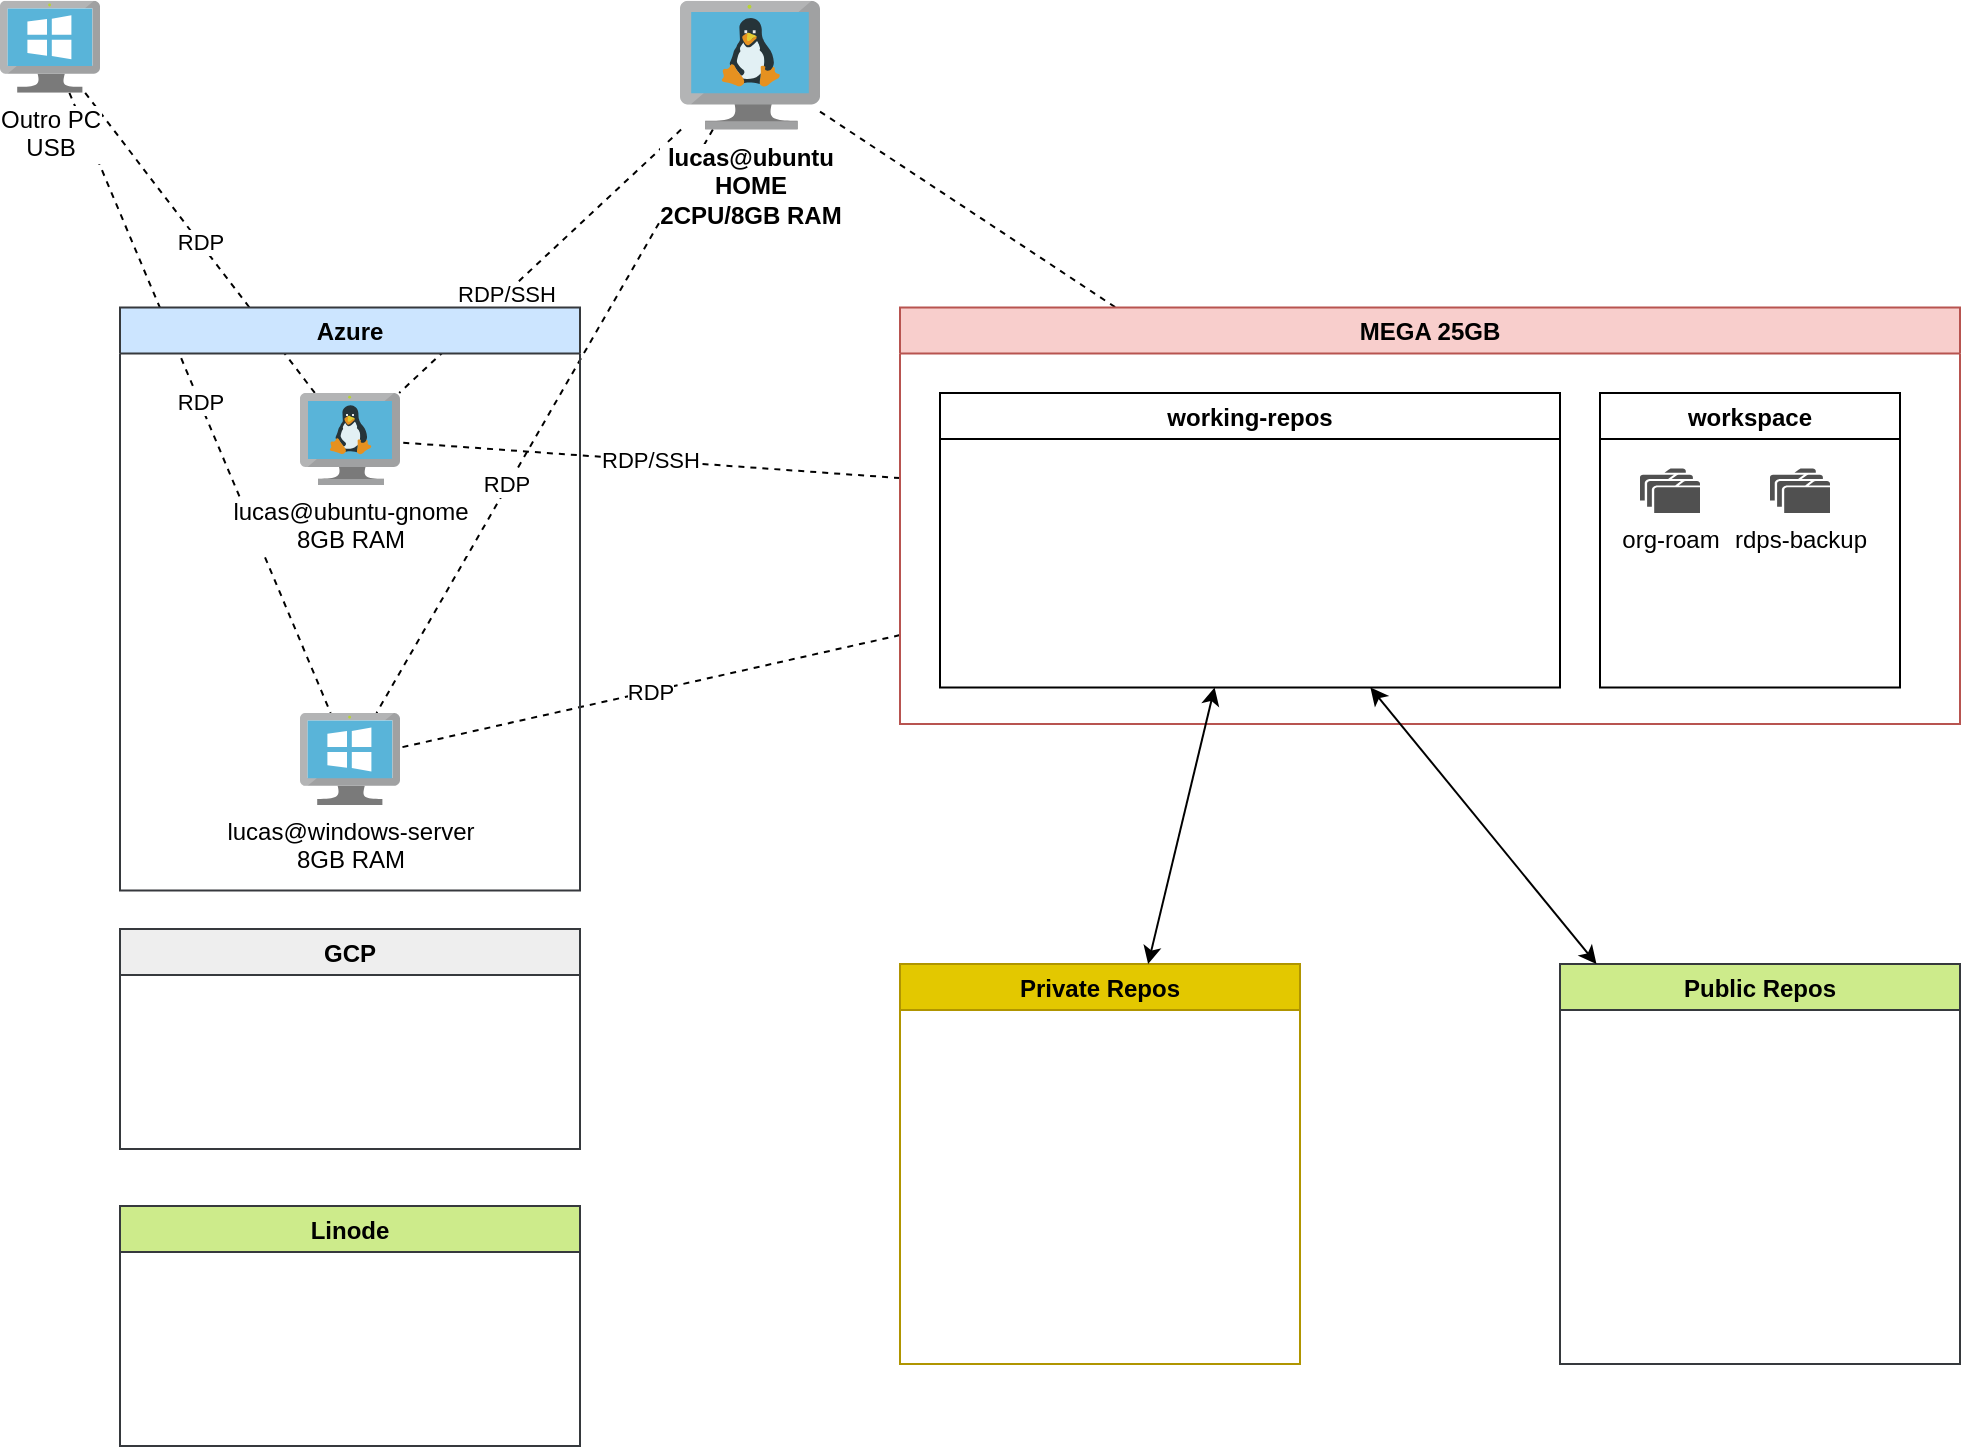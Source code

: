 <mxfile version="14.9.3" type="github" pages="2"><diagram id="l8hXMBHkgcEJcSW0mbfh" name="v1.0"><mxGraphModel dx="2370" dy="1230" grid="1" gridSize="10" guides="1" tooltips="1" connect="1" arrows="1" fold="1" page="1" pageScale="1" pageWidth="1169" pageHeight="827" math="0" shadow="0"><root><mxCell id="0"/><mxCell id="1" parent="0"/><mxCell id="jWXeErdlhxq0BJPQzC9v-24" style="rounded=0;orthogonalLoop=1;jettySize=auto;html=1;dashed=1;endArrow=none;endFill=0;" parent="1" source="jWXeErdlhxq0BJPQzC9v-19" target="jWXeErdlhxq0BJPQzC9v-52" edge="1"><mxGeometry relative="1" as="geometry"/></mxCell><mxCell id="jWXeErdlhxq0BJPQzC9v-25" style="edgeStyle=none;rounded=0;orthogonalLoop=1;jettySize=auto;html=1;dashed=1;endArrow=none;endFill=0;" parent="1" source="jWXeErdlhxq0BJPQzC9v-19" target="jWXeErdlhxq0BJPQzC9v-23" edge="1"><mxGeometry relative="1" as="geometry"/></mxCell><mxCell id="jWXeErdlhxq0BJPQzC9v-35" value="RDP" style="edgeLabel;html=1;align=center;verticalAlign=middle;resizable=0;points=[];" parent="jWXeErdlhxq0BJPQzC9v-25" vertex="1" connectable="0"><mxGeometry x="0.217" y="-1" relative="1" as="geometry"><mxPoint as="offset"/></mxGeometry></mxCell><mxCell id="jWXeErdlhxq0BJPQzC9v-26" style="edgeStyle=none;rounded=0;orthogonalLoop=1;jettySize=auto;html=1;dashed=1;endArrow=none;endFill=0;" parent="1" source="jWXeErdlhxq0BJPQzC9v-19" target="jWXeErdlhxq0BJPQzC9v-22" edge="1"><mxGeometry relative="1" as="geometry"/></mxCell><mxCell id="jWXeErdlhxq0BJPQzC9v-34" value="RDP/SSH" style="edgeLabel;html=1;align=center;verticalAlign=middle;resizable=0;points=[];" parent="jWXeErdlhxq0BJPQzC9v-26" vertex="1" connectable="0"><mxGeometry x="0.25" y="-1" relative="1" as="geometry"><mxPoint x="1" as="offset"/></mxGeometry></mxCell><mxCell id="jWXeErdlhxq0BJPQzC9v-19" value="lucas@ubuntu&lt;br&gt;HOME&lt;br&gt;2CPU/8GB RAM" style="aspect=fixed;html=1;points=[];align=center;image;fontSize=12;image=img/lib/mscae/VM_Linux.svg;fontStyle=1" parent="1" vertex="1"><mxGeometry x="390" y="88.4" width="70" height="64.4" as="geometry"/></mxCell><mxCell id="jWXeErdlhxq0BJPQzC9v-27" value="RDP" style="edgeStyle=none;rounded=0;orthogonalLoop=1;jettySize=auto;html=1;dashed=1;endArrow=none;endFill=0;" parent="1" source="jWXeErdlhxq0BJPQzC9v-52" target="jWXeErdlhxq0BJPQzC9v-23" edge="1"><mxGeometry relative="1" as="geometry"><mxPoint x="550" y="384" as="sourcePoint"/></mxGeometry></mxCell><mxCell id="jWXeErdlhxq0BJPQzC9v-28" value="RDP/SSH" style="edgeStyle=none;rounded=0;orthogonalLoop=1;jettySize=auto;html=1;dashed=1;endArrow=none;endFill=0;" parent="1" source="jWXeErdlhxq0BJPQzC9v-52" target="jWXeErdlhxq0BJPQzC9v-22" edge="1"><mxGeometry relative="1" as="geometry"/></mxCell><mxCell id="jWXeErdlhxq0BJPQzC9v-39" value="RDP" style="edgeStyle=none;rounded=0;jumpStyle=none;orthogonalLoop=1;jettySize=auto;html=1;endArrow=none;endFill=0;dashed=1;" parent="1" source="jWXeErdlhxq0BJPQzC9v-38" target="jWXeErdlhxq0BJPQzC9v-22" edge="1"><mxGeometry relative="1" as="geometry"/></mxCell><mxCell id="jWXeErdlhxq0BJPQzC9v-40" value="RDP" style="edgeStyle=none;rounded=0;jumpStyle=none;orthogonalLoop=1;jettySize=auto;html=1;dashed=1;endArrow=none;endFill=0;" parent="1" source="jWXeErdlhxq0BJPQzC9v-38" target="jWXeErdlhxq0BJPQzC9v-23" edge="1"><mxGeometry relative="1" as="geometry"/></mxCell><mxCell id="jWXeErdlhxq0BJPQzC9v-38" value="Outro PC&lt;br&gt;USB" style="aspect=fixed;html=1;points=[];align=center;image;fontSize=12;image=img/lib/mscae/VirtualMachineWindows.svg;" parent="1" vertex="1"><mxGeometry x="50" y="88.4" width="50" height="46" as="geometry"/></mxCell><mxCell id="jWXeErdlhxq0BJPQzC9v-42" value="Azure" style="swimlane;fillColor=#cce5ff;strokeColor=#36393d;" parent="1" vertex="1"><mxGeometry x="110" y="241.73" width="230" height="291.5" as="geometry"><mxRectangle x="570" y="350" width="130" height="23" as="alternateBounds"/></mxGeometry></mxCell><mxCell id="jWXeErdlhxq0BJPQzC9v-23" value="lucas@windows-server&lt;br&gt;8GB RAM&lt;br&gt;" style="aspect=fixed;html=1;points=[];align=center;image;fontSize=12;image=img/lib/mscae/VirtualMachineWindows.svg;" parent="jWXeErdlhxq0BJPQzC9v-42" vertex="1"><mxGeometry x="90" y="202.75" width="50" height="46" as="geometry"/></mxCell><mxCell id="jWXeErdlhxq0BJPQzC9v-22" value="lucas@ubuntu-gnome&lt;br&gt;8GB RAM" style="aspect=fixed;html=1;points=[];align=center;image;fontSize=12;image=img/lib/mscae/VM_Linux.svg;" parent="jWXeErdlhxq0BJPQzC9v-42" vertex="1"><mxGeometry x="90" y="42.75" width="50" height="46" as="geometry"/></mxCell><mxCell id="jWXeErdlhxq0BJPQzC9v-52" value="MEGA 25GB" style="swimlane;rounded=0;sketch=0;fillColor=#f8cecc;strokeColor=#b85450;" parent="1" vertex="1"><mxGeometry x="500" y="241.73" width="530" height="208.27" as="geometry"><mxRectangle x="1000" y="360.75" width="100" height="23" as="alternateBounds"/></mxGeometry></mxCell><mxCell id="jWXeErdlhxq0BJPQzC9v-45" value="working-repos" style="swimlane;rounded=0;sketch=0;" parent="jWXeErdlhxq0BJPQzC9v-52" vertex="1"><mxGeometry x="20" y="42.75" width="310" height="147.25" as="geometry"/></mxCell><mxCell id="jWXeErdlhxq0BJPQzC9v-48" value="workspace" style="swimlane;rounded=0;sketch=0;" parent="jWXeErdlhxq0BJPQzC9v-52" vertex="1"><mxGeometry x="350" y="42.75" width="150" height="147.25" as="geometry"/></mxCell><mxCell id="jWXeErdlhxq0BJPQzC9v-49" value="org-roam" style="pointerEvents=1;shadow=0;dashed=0;html=1;strokeColor=none;fillColor=#505050;labelPosition=center;verticalLabelPosition=bottom;verticalAlign=top;outlineConnect=0;align=center;shape=mxgraph.office.concepts.folders;" parent="jWXeErdlhxq0BJPQzC9v-48" vertex="1"><mxGeometry x="20" y="37.75" width="30" height="22.25" as="geometry"/></mxCell><mxCell id="jWXeErdlhxq0BJPQzC9v-50" value="rdps-backup" style="pointerEvents=1;shadow=0;dashed=0;html=1;strokeColor=none;fillColor=#505050;labelPosition=center;verticalLabelPosition=bottom;verticalAlign=top;outlineConnect=0;align=center;shape=mxgraph.office.concepts.folders;" parent="jWXeErdlhxq0BJPQzC9v-48" vertex="1"><mxGeometry x="85" y="37.75" width="30" height="22.25" as="geometry"/></mxCell><mxCell id="jWXeErdlhxq0BJPQzC9v-53" value="Public Repos" style="swimlane;rounded=0;sketch=0;fillColor=#cdeb8b;strokeColor=#36393d;" parent="1" vertex="1"><mxGeometry x="830" y="570" width="200" height="200" as="geometry"/></mxCell><mxCell id="jWXeErdlhxq0BJPQzC9v-54" value="Private Repos" style="swimlane;rounded=0;sketch=0;fillColor=#e3c800;strokeColor=#B09500;fontColor=#000000;" parent="1" vertex="1"><mxGeometry x="500" y="570" width="200" height="200" as="geometry"/></mxCell><mxCell id="jWXeErdlhxq0BJPQzC9v-55" value="GCP" style="swimlane;rounded=0;sketch=0;fillColor=#eeeeee;strokeColor=#36393d;" parent="1" vertex="1"><mxGeometry x="110" y="552.5" width="230" height="110" as="geometry"/></mxCell><mxCell id="jWXeErdlhxq0BJPQzC9v-56" value="Linode" style="swimlane;rounded=0;sketch=0;fillColor=#cdeb8b;strokeColor=#36393d;" parent="1" vertex="1"><mxGeometry x="110" y="690.98" width="230" height="120" as="geometry"/></mxCell><mxCell id="n6Ci7a-YUigZMKdr1awA-2" style="rounded=0;orthogonalLoop=1;jettySize=auto;html=1;startArrow=classic;startFill=1;" edge="1" parent="1" source="jWXeErdlhxq0BJPQzC9v-45" target="jWXeErdlhxq0BJPQzC9v-54"><mxGeometry relative="1" as="geometry"/></mxCell><mxCell id="n6Ci7a-YUigZMKdr1awA-3" style="edgeStyle=none;rounded=0;orthogonalLoop=1;jettySize=auto;html=1;startArrow=classic;startFill=1;" edge="1" parent="1" source="jWXeErdlhxq0BJPQzC9v-45" target="jWXeErdlhxq0BJPQzC9v-53"><mxGeometry relative="1" as="geometry"/></mxCell></root></mxGraphModel></diagram><diagram name="v2.0-build" id="aOQFyEy09MozSaqDIXSb"><mxGraphModel dx="694" dy="353" grid="0" gridSize="10" guides="1" tooltips="1" connect="1" arrows="1" fold="1" page="1" pageScale="1" pageWidth="1169" pageHeight="827" math="0" shadow="0">&#xa;      <root>&#xa;        <mxCell id="8Qim7jj_N2Yh6wx6hMxX-0"/>&#xa;        <mxCell id="8Qim7jj_N2Yh6wx6hMxX-1" parent="8Qim7jj_N2Yh6wx6hMxX-0"/>&#xa;        <mxCell id="8Qim7jj_N2Yh6wx6hMxX-11" style="orthogonalLoop=1;jettySize=auto;html=1;dashed=1;endArrow=none;endFill=0;" edge="1" parent="8Qim7jj_N2Yh6wx6hMxX-1" source="8Qim7jj_N2Yh6wx6hMxX-16" target="8Qim7jj_N2Yh6wx6hMxX-27">&#xa;          <mxGeometry relative="1" as="geometry"/>&#xa;        </mxCell>&#xa;        <mxCell id="8Qim7jj_N2Yh6wx6hMxX-12" style="edgeStyle=none;orthogonalLoop=1;jettySize=auto;html=1;dashed=1;endArrow=none;endFill=0;" edge="1" parent="8Qim7jj_N2Yh6wx6hMxX-1" source="8Qim7jj_N2Yh6wx6hMxX-16" target="8Qim7jj_N2Yh6wx6hMxX-25">&#xa;          <mxGeometry relative="1" as="geometry"/>&#xa;        </mxCell>&#xa;        <mxCell id="8Qim7jj_N2Yh6wx6hMxX-13" value="RDP" style="edgeLabel;html=1;align=center;verticalAlign=middle;resizable=0;points=[];" vertex="1" connectable="0" parent="8Qim7jj_N2Yh6wx6hMxX-12">&#xa;          <mxGeometry x="0.217" y="-1" relative="1" as="geometry">&#xa;            <mxPoint as="offset"/>&#xa;          </mxGeometry>&#xa;        </mxCell>&#xa;        <mxCell id="8Qim7jj_N2Yh6wx6hMxX-14" style="edgeStyle=none;orthogonalLoop=1;jettySize=auto;html=1;dashed=1;endArrow=none;endFill=0;" edge="1" parent="8Qim7jj_N2Yh6wx6hMxX-1" source="8Qim7jj_N2Yh6wx6hMxX-16" target="8Qim7jj_N2Yh6wx6hMxX-26">&#xa;          <mxGeometry relative="1" as="geometry"/>&#xa;        </mxCell>&#xa;        <mxCell id="8Qim7jj_N2Yh6wx6hMxX-15" value="RDP/SSH" style="edgeLabel;html=1;align=center;verticalAlign=middle;resizable=0;points=[];" vertex="1" connectable="0" parent="8Qim7jj_N2Yh6wx6hMxX-14">&#xa;          <mxGeometry x="0.25" y="-1" relative="1" as="geometry">&#xa;            <mxPoint x="1" as="offset"/>&#xa;          </mxGeometry>&#xa;        </mxCell>&#xa;        <mxCell id="8Qim7jj_N2Yh6wx6hMxX-16" value="lucas@ubuntu&lt;br&gt;HOME&lt;br&gt;2CPU/8GB RAM" style="aspect=fixed;html=1;points=[];align=center;image;fontSize=12;image=img/lib/mscae/VM_Linux.svg;fontStyle=1;" vertex="1" parent="8Qim7jj_N2Yh6wx6hMxX-1">&#xa;          <mxGeometry x="376" y="70" width="88" height="80.96" as="geometry"/>&#xa;        </mxCell>&#xa;        <mxCell id="8Qim7jj_N2Yh6wx6hMxX-17" value="RDP" style="edgeStyle=none;orthogonalLoop=1;jettySize=auto;html=1;dashed=1;endArrow=none;endFill=0;" edge="1" parent="8Qim7jj_N2Yh6wx6hMxX-1" source="8Qim7jj_N2Yh6wx6hMxX-27" target="8Qim7jj_N2Yh6wx6hMxX-25">&#xa;          <mxGeometry relative="1" as="geometry">&#xa;            <mxPoint x="420" y="410" as="sourcePoint"/>&#xa;          </mxGeometry>&#xa;        </mxCell>&#xa;        <mxCell id="8Qim7jj_N2Yh6wx6hMxX-18" value="RDP/SSH" style="edgeStyle=none;orthogonalLoop=1;jettySize=auto;html=1;dashed=1;endArrow=none;endFill=0;" edge="1" parent="8Qim7jj_N2Yh6wx6hMxX-1" source="8Qim7jj_N2Yh6wx6hMxX-27" target="8Qim7jj_N2Yh6wx6hMxX-26">&#xa;          <mxGeometry relative="1" as="geometry"/>&#xa;        </mxCell>&#xa;        <mxCell id="8Qim7jj_N2Yh6wx6hMxX-21" value="RDP" style="edgeStyle=none;jumpStyle=none;orthogonalLoop=1;jettySize=auto;html=1;endArrow=none;endFill=0;dashed=1;" edge="1" parent="8Qim7jj_N2Yh6wx6hMxX-1" source="8Qim7jj_N2Yh6wx6hMxX-23" target="8Qim7jj_N2Yh6wx6hMxX-26">&#xa;          <mxGeometry relative="1" as="geometry"/>&#xa;        </mxCell>&#xa;        <mxCell id="8Qim7jj_N2Yh6wx6hMxX-22" value="RDP" style="edgeStyle=none;jumpStyle=none;orthogonalLoop=1;jettySize=auto;html=1;dashed=1;endArrow=none;endFill=0;" edge="1" parent="8Qim7jj_N2Yh6wx6hMxX-1" source="8Qim7jj_N2Yh6wx6hMxX-23" target="8Qim7jj_N2Yh6wx6hMxX-25">&#xa;          <mxGeometry relative="1" as="geometry"/>&#xa;        </mxCell>&#xa;        <mxCell id="8Qim7jj_N2Yh6wx6hMxX-23" value="Outro PC&lt;br&gt;USB" style="aspect=fixed;html=1;points=[];align=center;image;fontSize=12;image=img/lib/mscae/VirtualMachineWindows.svg;" vertex="1" parent="8Qim7jj_N2Yh6wx6hMxX-1">&#xa;          <mxGeometry x="20" y="70" width="87.83" height="80.8" as="geometry"/>&#xa;        </mxCell>&#xa;        <mxCell id="8Qim7jj_N2Yh6wx6hMxX-24" value="Azure" style="swimlane;fillColor=#1ba1e2;strokeColor=#006EAF;fontColor=#ffffff;" vertex="1" parent="8Qim7jj_N2Yh6wx6hMxX-1">&#xa;          <mxGeometry x="120" y="240.75" width="230" height="291.5" as="geometry">&#xa;            <mxRectangle x="570" y="350" width="130" height="23" as="alternateBounds"/>&#xa;          </mxGeometry>&#xa;        </mxCell>&#xa;        <mxCell id="8Qim7jj_N2Yh6wx6hMxX-25" value="lucas@windows-server&lt;br&gt;8GB RAM&lt;br&gt;" style="aspect=fixed;html=1;points=[];align=center;image;fontSize=12;image=img/lib/mscae/VirtualMachineWindows.svg;" vertex="1" parent="8Qim7jj_N2Yh6wx6hMxX-24">&#xa;          <mxGeometry x="90" y="202.75" width="50" height="46" as="geometry"/>&#xa;        </mxCell>&#xa;        <mxCell id="8Qim7jj_N2Yh6wx6hMxX-26" value="lucas@ubuntu-gnome&lt;br&gt;8GB RAM" style="aspect=fixed;html=1;points=[];align=center;image;fontSize=12;image=img/lib/mscae/VM_Linux.svg;" vertex="1" parent="8Qim7jj_N2Yh6wx6hMxX-24">&#xa;          <mxGeometry x="90" y="42.75" width="50" height="46" as="geometry"/>&#xa;        </mxCell>&#xa;        <mxCell id="8Qim7jj_N2Yh6wx6hMxX-27" value="MEGA 20GB" style="swimlane;fillColor=#ffcccc;strokeColor=#36393d;" vertex="1" parent="8Qim7jj_N2Yh6wx6hMxX-1">&#xa;          <mxGeometry x="490" y="240.75" width="350" height="459.25" as="geometry">&#xa;            <mxRectangle x="1000" y="360.75" width="100" height="23" as="alternateBounds"/>&#xa;          </mxGeometry>&#xa;        </mxCell>&#xa;        <mxCell id="8Qim7jj_N2Yh6wx6hMxX-28" value="working-repos" style="swimlane;fillColor=#f8cecc;strokeColor=#b85450;" vertex="1" parent="8Qim7jj_N2Yh6wx6hMxX-27">&#xa;          <mxGeometry x="20" y="42.75" width="120" height="397.25" as="geometry"/>&#xa;        </mxCell>&#xa;        <mxCell id="8Qim7jj_N2Yh6wx6hMxX-29" value="workspace" style="swimlane;fillColor=#f5f5f5;strokeColor=#666666;fontColor=#333333;" vertex="1" parent="8Qim7jj_N2Yh6wx6hMxX-27">&#xa;          <mxGeometry x="180" y="42.75" width="150" height="97.25" as="geometry"/>&#xa;        </mxCell>&#xa;        <mxCell id="8Qim7jj_N2Yh6wx6hMxX-30" value="org-roam" style="pointerEvents=1;shadow=0;dashed=0;html=1;strokeColor=none;fillColor=#505050;labelPosition=center;verticalLabelPosition=bottom;verticalAlign=top;outlineConnect=0;align=center;shape=mxgraph.office.concepts.folders;" vertex="1" parent="8Qim7jj_N2Yh6wx6hMxX-29">&#xa;          <mxGeometry x="20" y="37.75" width="30" height="22.25" as="geometry"/>&#xa;        </mxCell>&#xa;        <mxCell id="8Qim7jj_N2Yh6wx6hMxX-31" value="rdps-backup" style="pointerEvents=1;shadow=0;dashed=0;html=1;strokeColor=none;fillColor=#505050;labelPosition=center;verticalLabelPosition=bottom;verticalAlign=top;outlineConnect=0;align=center;shape=mxgraph.office.concepts.folders;" vertex="1" parent="8Qim7jj_N2Yh6wx6hMxX-29">&#xa;          <mxGeometry x="85" y="37.75" width="30" height="22.25" as="geometry"/>&#xa;        </mxCell>&#xa;        <mxCell id="8Qim7jj_N2Yh6wx6hMxX-34" value="GCP" style="swimlane;fillColor=#bac8d3;strokeColor=#23445d;" vertex="1" parent="8Qim7jj_N2Yh6wx6hMxX-1">&#xa;          <mxGeometry x="120" y="560" width="230" height="110" as="geometry"/>&#xa;        </mxCell>&#xa;        <mxCell id="8Qim7jj_N2Yh6wx6hMxX-35" value="Linode" style="swimlane;strokeColor=#36393d;fillColor=#00CC66;" vertex="1" parent="8Qim7jj_N2Yh6wx6hMxX-1">&#xa;          <mxGeometry x="120" y="690" width="230" height="120" as="geometry"/>&#xa;        </mxCell>&#xa;        <mxCell id="8Qim7jj_N2Yh6wx6hMxX-36" value="GitHub" style="swimlane;fillColor=#5E5E5E;fontColor=#FFFFFF;" vertex="1" parent="8Qim7jj_N2Yh6wx6hMxX-1">&#xa;          <mxGeometry x="870" y="240.75" width="280" height="461.25" as="geometry">&#xa;            <mxRectangle x="1380" y="320" width="70" height="23" as="alternateBounds"/>&#xa;          </mxGeometry>&#xa;        </mxCell>&#xa;        <mxCell id="8Qim7jj_N2Yh6wx6hMxX-32" value="Public Repos" style="swimlane;fillColor=#d5e8d4;strokeColor=#82b366;" vertex="1" parent="8Qim7jj_N2Yh6wx6hMxX-36">&#xa;          <mxGeometry x="40" y="33.25" width="200" height="200" as="geometry"/>&#xa;        </mxCell>&#xa;        <mxCell id="8Qim7jj_N2Yh6wx6hMxX-46" value="Deployment-ready builds" style="text;html=1;strokeColor=none;fillColor=none;align=left;verticalAlign=middle;whiteSpace=wrap;rounded=0;comic=0;fontSize=12;fontColor=#999999;" vertex="1" parent="8Qim7jj_N2Yh6wx6hMxX-32">&#xa;          <mxGeometry x="8" y="30" width="182" height="20" as="geometry"/>&#xa;        </mxCell>&#xa;        <mxCell id="8Qim7jj_N2Yh6wx6hMxX-38" value="Deploy" style="edgeStyle=entityRelationEdgeStyle;orthogonalLoop=1;jettySize=auto;html=1;fillColor=#d5e8d4;strokeColor=#82b366;" edge="1" parent="8Qim7jj_N2Yh6wx6hMxX-36" source="8Qim7jj_N2Yh6wx6hMxX-33" target="8Qim7jj_N2Yh6wx6hMxX-32">&#xa;          <mxGeometry relative="1" as="geometry"/>&#xa;        </mxCell>&#xa;        <mxCell id="8Qim7jj_N2Yh6wx6hMxX-33" value="Private Repos" style="swimlane;fillColor=#fff2cc;strokeColor=#d6b656;" vertex="1" parent="8Qim7jj_N2Yh6wx6hMxX-36">&#xa;          <mxGeometry x="40" y="250" width="200" height="190" as="geometry"/>&#xa;        </mxCell>&#xa;        <mxCell id="8Qim7jj_N2Yh6wx6hMxX-47" value="Development-only builds" style="text;html=1;strokeColor=none;fillColor=none;align=left;verticalAlign=middle;whiteSpace=wrap;rounded=0;comic=0;fontSize=12;fontColor=#999999;" vertex="1" parent="8Qim7jj_N2Yh6wx6hMxX-33">&#xa;          <mxGeometry x="8" y="28.25" width="182" height="20" as="geometry"/>&#xa;        </mxCell>&#xa;        <mxCell id="8Qim7jj_N2Yh6wx6hMxX-37" value="push/pull" style="edgeStyle=entityRelationEdgeStyle;orthogonalLoop=1;jettySize=auto;html=1;startArrow=classic;startFill=1;" edge="1" parent="8Qim7jj_N2Yh6wx6hMxX-1" source="8Qim7jj_N2Yh6wx6hMxX-28" target="8Qim7jj_N2Yh6wx6hMxX-33">&#xa;          <mxGeometry relative="1" as="geometry"/>&#xa;        </mxCell>&#xa;        <mxCell id="8Qim7jj_N2Yh6wx6hMxX-39" value="push/pull" style="edgeStyle=entityRelationEdgeStyle;orthogonalLoop=1;jettySize=auto;html=1;startArrow=classic;startFill=1;" edge="1" parent="8Qim7jj_N2Yh6wx6hMxX-1" source="8Qim7jj_N2Yh6wx6hMxX-28" target="8Qim7jj_N2Yh6wx6hMxX-32">&#xa;          <mxGeometry relative="1" as="geometry">&#xa;            <mxPoint x="640" y="492.125" as="sourcePoint"/>&#xa;            <mxPoint x="920" y="595" as="targetPoint"/>&#xa;          </mxGeometry>&#xa;        </mxCell>&#xa;        <mxCell id="8Qim7jj_N2Yh6wx6hMxX-40" value="Infrastructure v1.0" style="text;html=1;strokeColor=none;fillColor=none;align=center;verticalAlign=middle;whiteSpace=wrap;fontColor=#030303;fontStyle=1;fontSize=27;" vertex="1" parent="8Qim7jj_N2Yh6wx6hMxX-1">&#xa;          <mxGeometry x="792" y="83" width="40" height="20" as="geometry"/>&#xa;        </mxCell>&#xa;        <mxCell id="8Qim7jj_N2Yh6wx6hMxX-44" value="Backup for local copies" style="text;html=1;strokeColor=none;fillColor=none;align=left;verticalAlign=middle;whiteSpace=wrap;rounded=0;comic=0;fontSize=12;fontColor=#999999;" vertex="1" parent="8Qim7jj_N2Yh6wx6hMxX-1">&#xa;          <mxGeometry x="518" y="314" width="106" height="20" as="geometry"/>&#xa;        </mxCell>&#xa;        <mxCell id="8Qim7jj_N2Yh6wx6hMxX-45" style="edgeStyle=entityRelationEdgeStyle;rounded=0;orthogonalLoop=1;jettySize=auto;html=1;exitX=1;exitY=0;exitDx=0;exitDy=0;entryX=0.75;entryY=1;entryDx=0;entryDy=0;fontSize=27;fontColor=#030303;startArrow=classic;startFill=1;" edge="1" parent="8Qim7jj_N2Yh6wx6hMxX-1" source="8Qim7jj_N2Yh6wx6hMxX-40" target="8Qim7jj_N2Yh6wx6hMxX-40">&#xa;          <mxGeometry relative="1" as="geometry"/>&#xa;        </mxCell>&#xa;      </root>&#xa;    </mxGraphModel></diagram></mxfile>